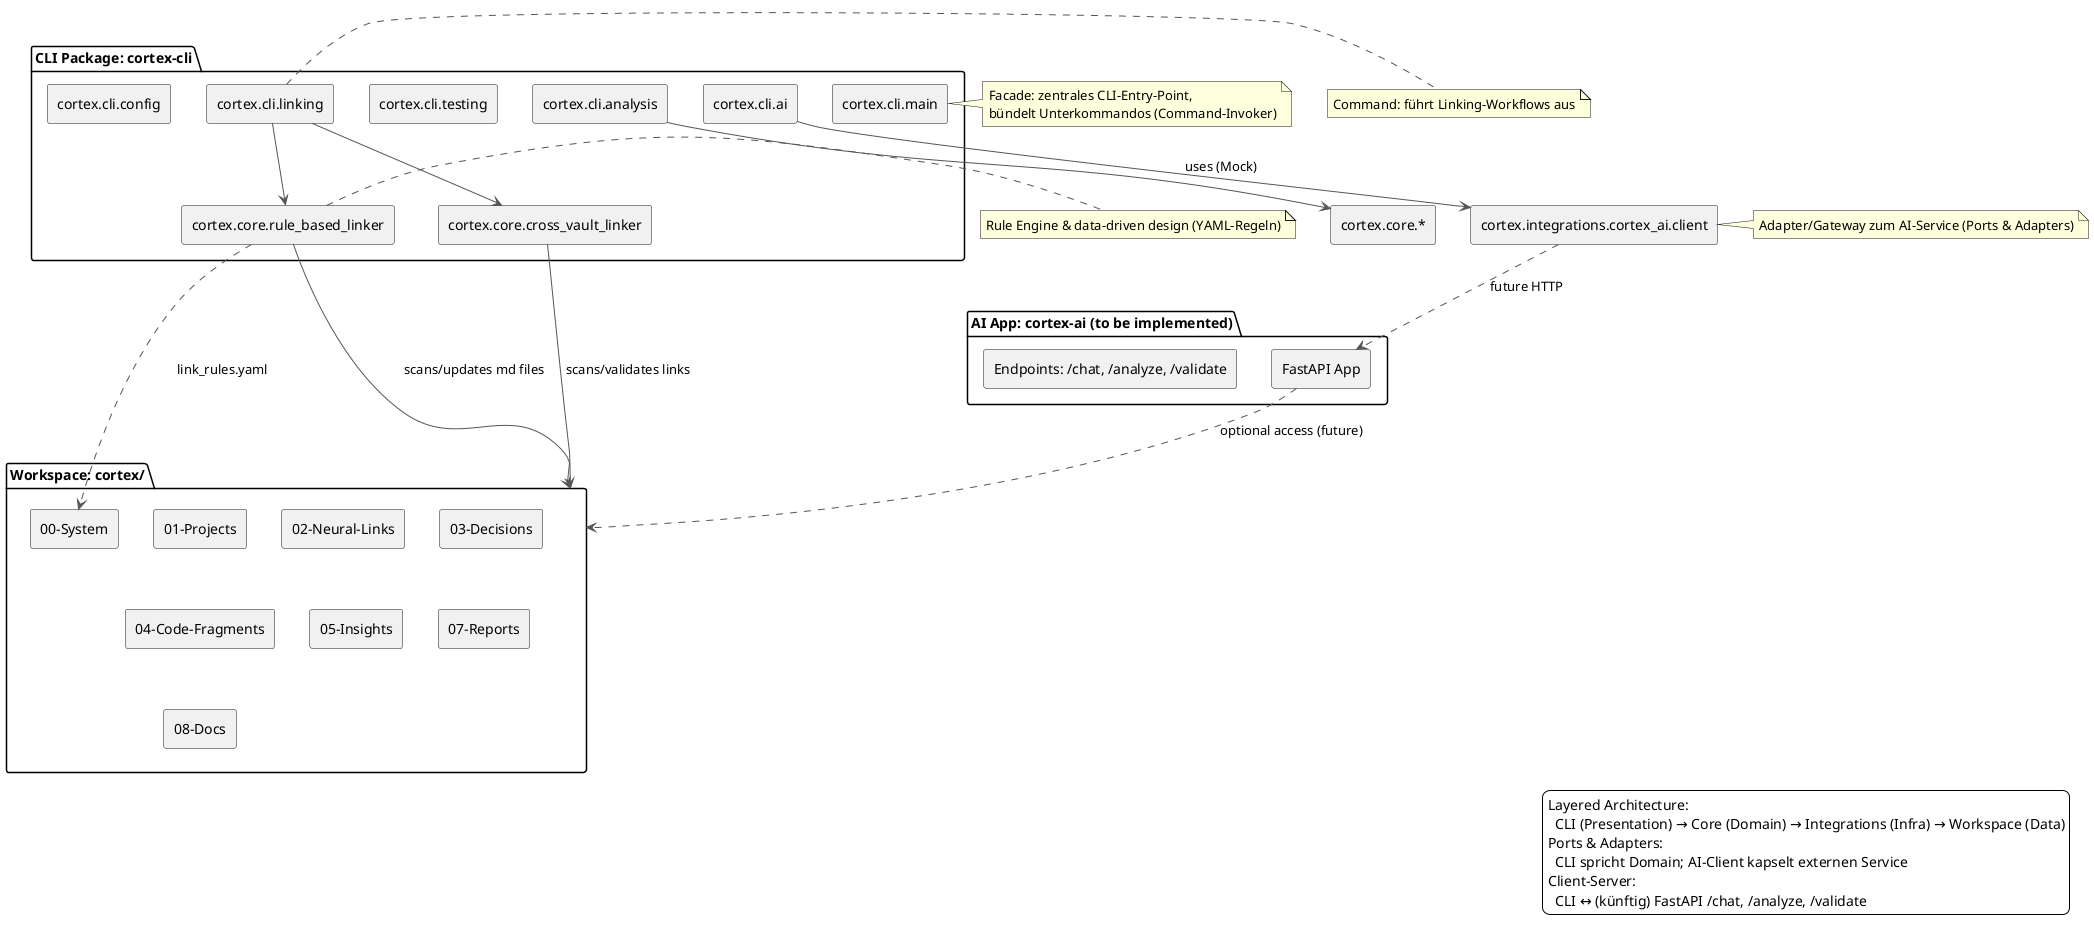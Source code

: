 @startuml Architecture Overview
skinparam backgroundColor #FFFFFF
skinparam componentStyle rectangle
skinparam shadowing false
skinparam ArrowColor #555555
skinparam ClassFontColor #1F2937
skinparam ClassBorderColor #94A3B8
skinparam ClassBackgroundColor #F8FAFC
skinparam ArrowThickness 1

package "Workspace: cortex/" {
  [01-Projects]
  [02-Neural-Links]
  [03-Decisions]
  [04-Code-Fragments]
  [05-Insights]
  [07-Reports]
  [08-Docs]
  [00-System]
}

package "CLI Package: cortex-cli" {
  [cortex.cli.main]
  [cortex.cli.linking]
  [cortex.cli.analysis]
  [cortex.cli.testing]
  [cortex.cli.ai]
  [cortex.core.rule_based_linker]
  [cortex.core.cross_vault_linker]
  [cortex.cli.config]
}

package "AI App: cortex-ai (to be implemented)" {
  [FastAPI App]
  [Endpoints: /chat, /analyze, /validate]
}

[cortex.cli.ai] --> [cortex.integrations.cortex_ai.client] : uses (Mock)
[cortex.cli.linking] --> [cortex.core.rule_based_linker]
[cortex.cli.linking] --> [cortex.core.cross_vault_linker]
[cortex.cli.analysis] --> [cortex.core.*]

[cortex.core.rule_based_linker] ..> [00-System] : link_rules.yaml
[cortex.core.rule_based_linker] --> [Workspace: cortex/] : scans/updates md files
[cortex.core.cross_vault_linker] --> [Workspace: cortex/] : scans/validates links

[FastAPI App] ..> [Workspace: cortex/] : optional access (future)
[cortex.integrations.cortex_ai.client] ..> [FastAPI App] : future HTTP

'" Pattern annotations
note right of [cortex.cli.main]
  Facade: zentrales CLI-Entry-Point,
  bündelt Unterkommandos (Command-Invoker)
end note

note right of [cortex.cli.linking]
  Command: führt Linking-Workflows aus
end note

note right of [cortex.core.rule_based_linker]
  Rule Engine & data-driven design (YAML-Regeln)
end note

note right of [cortex.integrations.cortex_ai.client]
  Adapter/Gateway zum AI-Service (Ports & Adapters)
end note

legend right
  Layered Architecture:
    CLI (Presentation) → Core (Domain) → Integrations (Infra) → Workspace (Data)
  Ports & Adapters:
    CLI spricht Domain; AI-Client kapselt externen Service
  Client-Server:
    CLI ↔ (künftig) FastAPI /chat, /analyze, /validate
endlegend
@enduml
